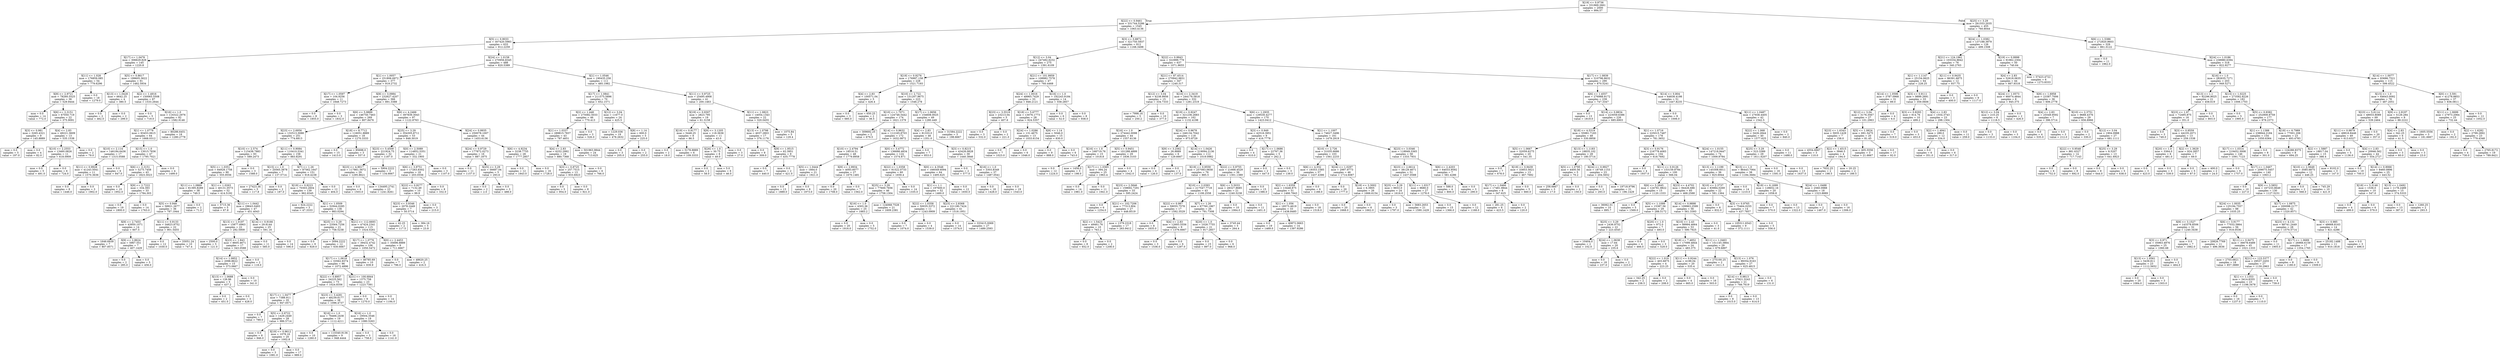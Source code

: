 digraph Tree {
node [shape=box] ;
0 [label="X[19] <= 0.9736\nmse = 331869.2661\nsamples = 2000\nvalue = 994.57"] ;
1 [label="X[22] <= 0.9461\nmse = 331744.5286\nsamples = 1545\nvalue = 1063.4136"] ;
0 -> 1 [labeldistance=2.5, labelangle=45, headlabel="True"] ;
2 [label="X[5] <= 0.9033\nmse = 307420.5983\nsamples = 633\nvalue = 912.2259"] ;
1 -> 2 ;
3 [label="X[17] <= 1.0476\nmse = 306629.829\nsamples = 145\nvalue = 1220.8"] ;
2 -> 3 ;
4 [label="X[11] <= 1.028\nmse = 176859.085\nsamples = 54\nvalue = 779.6296"] ;
3 -> 4 ;
5 [label="X[9] <= 2.9721\nmse = 78260.5525\nsamples = 36\nvalue = 529.9444"] ;
4 -> 5 ;
6 [label="mse = 0.0\nsamples = 14\nvalue = 772.0"] ;
5 -> 6 ;
7 [label="X[6] <= 2.3151\nmse = 67050.719\nsamples = 22\nvalue = 375.9091"] ;
5 -> 7 ;
8 [label="X[3] <= 0.981\nmse = 3265.4321\nsamples = 9\nvalue = 145.8889"] ;
7 -> 8 ;
9 [label="mse = 0.0\nsamples = 5\nvalue = 197.0"] ;
8 -> 9 ;
10 [label="mse = 0.0\nsamples = 4\nvalue = 82.0"] ;
8 -> 10 ;
11 [label="X[4] <= 2.83\nmse = 49221.3609\nsamples = 13\nvalue = 535.1538"] ;
7 -> 11 ;
12 [label="X[10] <= 2.2553\nmse = 13460.0826\nsamples = 11\nvalue = 618.0909"] ;
11 -> 12 ;
13 [label="mse = 0.0\nsamples = 5\nvalue = 491.0"] ;
12 -> 13 ;
14 [label="mse = 0.0\nsamples = 6\nvalue = 724.0"] ;
12 -> 14 ;
15 [label="mse = 0.0\nsamples = 2\nvalue = 79.0"] ;
11 -> 15 ;
16 [label="mse = 0.0\nsamples = 18\nvalue = 1279.0"] ;
4 -> 16 ;
17 [label="X[5] <= 0.8617\nmse = 199605.3622\nsamples = 91\nvalue = 1482.5934"] ;
3 -> 17 ;
18 [label="X[13] <= 1.0428\nmse = 6642.25\nsamples = 4\nvalue = 380.5"] ;
17 -> 18 ;
19 [label="mse = 0.0\nsamples = 2\nvalue = 462.0"] ;
18 -> 19 ;
20 [label="mse = 0.0\nsamples = 2\nvalue = 299.0"] ;
18 -> 20 ;
21 [label="X[2] <= 1.4916\nmse = 150065.5508\nsamples = 87\nvalue = 1533.2644"] ;
17 -> 21 ;
22 [label="mse = 0.0\nsamples = 5\nvalue = 719.0"] ;
21 -> 22 ;
23 [label="X[16] <= 1.0\nmse = 116322.2976\nsamples = 82\nvalue = 1582.9146"] ;
21 -> 23 ;
24 [label="X[1] <= 1.0778\nmse = 93453.0615\nsamples = 64\nvalue = 1668.0312"] ;
23 -> 24 ;
25 [label="X[10] <= 2.114\nmse = 146184.6436\nsamples = 17\nvalue = 1315.0588"] ;
24 -> 25 ;
26 [label="X[11] <= 0.9928\nmse = 41243.5041\nsamples = 11\nvalue = 1570.3636"] ;
25 -> 26 ;
27 [label="mse = 0.0\nsamples = 8\nvalue = 1446.0"] ;
26 -> 27 ;
28 [label="mse = 0.0\nsamples = 3\nvalue = 1902.0"] ;
26 -> 28 ;
29 [label="mse = 0.0\nsamples = 6\nvalue = 847.0"] ;
25 -> 29 ;
30 [label="X[15] <= 1.0\nmse = 13015.7836\nsamples = 47\nvalue = 1795.7021"] ;
24 -> 30 ;
31 [label="X[6] <= 2.3151\nmse = 5275.7458\nsamples = 43\nvalue = 1823.3023"] ;
30 -> 31 ;
32 [label="mse = 0.0\nsamples = 10\nvalue = 1952.0"] ;
31 -> 32 ;
33 [label="X[9] <= 2.7222\nmse = 334.393\nsamples = 33\nvalue = 1784.303"] ;
31 -> 33 ;
34 [label="mse = 0.0\nsamples = 19\nvalue = 1800.0"] ;
33 -> 34 ;
35 [label="mse = 0.0\nsamples = 14\nvalue = 1763.0"] ;
33 -> 35 ;
36 [label="mse = 0.0\nsamples = 4\nvalue = 1499.0"] ;
30 -> 36 ;
37 [label="mse = 80286.6451\nsamples = 18\nvalue = 1280.2778"] ;
23 -> 37 ;
38 [label="X[24] <= 1.0158\nmse = 270956.8345\nsamples = 488\nvalue = 820.5389"] ;
2 -> 38 ;
39 [label="X[1] <= 1.0057\nmse = 251806.6972\nsamples = 377\nvalue = 919.2732"] ;
38 -> 39 ;
40 [label="X[17] <= 1.0597\nmse = 104.9256\nsamples = 11\nvalue = 1848.7273"] ;
39 -> 40 ;
41 [label="mse = 0.0\nsamples = 8\nvalue = 1855.0"] ;
40 -> 41 ;
42 [label="mse = 0.0\nsamples = 3\nvalue = 1832.0"] ;
40 -> 42 ;
43 [label="X[9] <= 3.0984\nmse = 232627.4207\nsamples = 366\nvalue = 891.3388"] ;
39 -> 43 ;
44 [label="X[6] <= 5.9889\nmse = 146750.7463\nsamples = 269\nvalue = 807.8476"] ;
43 -> 44 ;
45 [label="X[23] <= 2.6956\nmse = 132513.3088\nsamples = 251\nvalue = 774.6813"] ;
44 -> 45 ;
46 [label="X[10] <= 2.574\nmse = 115438.7883\nsamples = 93\nvalue = 589.2473"] ;
45 -> 46 ;
47 [label="X[5] <= 1.0351\nmse = 84928.1758\nsamples = 90\nvalue = 555.9556"] ;
46 -> 47 ;
48 [label="X[11] <= 1.0869\nmse = 81395.8289\nsamples = 38\nvalue = 749.5"] ;
47 -> 48 ;
49 [label="X[5] <= 0.948\nmse = 58921.2677\nsamples = 36\nvalue = 787.1944"] ;
48 -> 49 ;
50 [label="X[9] <= 2.7453\nmse = 43950.1071\nsamples = 14\nvalue = 607.5"] ;
49 -> 50 ;
51 [label="mse = 1646.6939\nsamples = 7\nvalue = 807.8571"] ;
50 -> 51 ;
52 [label="X[9] <= 2.8624\nmse = 5967.551\nsamples = 7\nvalue = 407.1429"] ;
50 -> 52 ;
53 [label="mse = 0.0\nsamples = 2\nvalue = 285.0"] ;
52 -> 53 ;
54 [label="mse = 0.0\nsamples = 5\nvalue = 456.0"] ;
52 -> 54 ;
55 [label="X[11] <= 0.9133\nmse = 34823.9752\nsamples = 22\nvalue = 901.5455"] ;
49 -> 55 ;
56 [label="mse = 0.0\nsamples = 12\nvalue = 1030.0"] ;
55 -> 56 ;
57 [label="mse = 33051.24\nsamples = 10\nvalue = 747.4"] ;
55 -> 57 ;
58 [label="mse = 0.0\nsamples = 2\nvalue = 71.0"] ;
48 -> 58 ;
59 [label="X[1] <= 1.0263\nmse = 40131.0573\nsamples = 52\nvalue = 414.5192"] ;
47 -> 59 ;
60 [label="mse = 5715.36\nsamples = 5\nvalue = 67.8"] ;
59 -> 60 ;
61 [label="X[11] <= 1.0442\nmse = 29643.0493\nsamples = 47\nvalue = 451.4043"] ;
59 -> 61 ;
62 [label="X[13] <= 1.0197\nmse = 15877.6963\nsamples = 22\nvalue = 292.5909"] ;
61 -> 62 ;
63 [label="mse = 2500.0\nsamples = 5\nvalue = 121.0"] ;
62 -> 63 ;
64 [label="X[23] <= 1.843\nmse = 8605.4671\nsamples = 17\nvalue = 343.0588"] ;
62 -> 64 ;
65 [label="X[14] <= 1.0852\nmse = 2098.8622\nsamples = 15\nvalue = 373.0667"] ;
64 -> 65 ;
66 [label="X[13] <= 1.0688\nmse = 126.96\nsamples = 5\nvalue = 437.2"] ;
65 -> 66 ;
67 [label="mse = 0.0\nsamples = 2\nvalue = 451.0"] ;
66 -> 67 ;
68 [label="mse = 0.0\nsamples = 3\nvalue = 428.0"] ;
66 -> 68 ;
69 [label="mse = 0.0\nsamples = 10\nvalue = 341.0"] ;
65 -> 69 ;
70 [label="mse = 0.0\nsamples = 2\nvalue = 118.0"] ;
64 -> 70 ;
71 [label="X[14] <= 0.9166\nmse = 29.8144\nsamples = 25\nvalue = 591.16"] ;
61 -> 71 ;
72 [label="mse = 0.0\nsamples = 11\nvalue = 585.0"] ;
71 -> 72 ;
73 [label="mse = 0.0\nsamples = 14\nvalue = 596.0"] ;
71 -> 73 ;
74 [label="mse = 0.0\nsamples = 3\nvalue = 1588.0"] ;
46 -> 74 ;
75 [label="X[11] <= 0.9084\nmse = 110410.5341\nsamples = 158\nvalue = 883.8291"] ;
45 -> 75 ;
76 [label="X[15] <= 1.0\nmse = 20565.3878\nsamples = 7\nvalue = 137.5714"] ;
75 -> 76 ;
77 [label="mse = 27423.36\nsamples = 5\nvalue = 117.8"] ;
76 -> 77 ;
78 [label="mse = 0.0\nsamples = 2\nvalue = 187.0"] ;
76 -> 78 ;
79 [label="X[7] <= 1.26\nmse = 87562.1647\nsamples = 151\nvalue = 918.4238"] ;
75 -> 79 ;
80 [label="X[19] <= 0.9223\nmse = 70303.2604\nsamples = 139\nvalue = 962.8345"] ;
79 -> 80 ;
81 [label="mse = 624.2222\nsamples = 3\nvalue = 47.3333"] ;
80 -> 81 ;
82 [label="X[1] <= 1.0509\nmse = 52944.0285\nsamples = 136\nvalue = 983.0294"] ;
80 -> 82 ;
83 [label="X[25] <= 3.29\nmse = 23564.7256\nsamples = 21\nvalue = 758.5238"] ;
82 -> 83 ;
84 [label="mse = 0.0\nsamples = 9\nvalue = 929.0"] ;
83 -> 84 ;
85 [label="mse = 3094.2222\nsamples = 12\nvalue = 630.6667"] ;
83 -> 85 ;
86 [label="X[21] <= 112.6693\nmse = 47424.2341\nsamples = 115\nvalue = 1024.0261"] ;
82 -> 86 ;
87 [label="X[17] <= 1.0776\nmse = 39432.4742\nsamples = 106\nvalue = 1050.5472"] ;
86 -> 87 ;
88 [label="X[17] <= 1.0618\nmse = 33562.9374\nsamples = 96\nvalue = 1072.4896"] ;
87 -> 88 ;
89 [label="X[22] <= 0.8957\nmse = 34225.562\nsamples = 73\nvalue = 1024.8356"] ;
88 -> 89 ;
90 [label="X[17] <= 1.0477\nmse = 7388.911\nsamples = 35\nvalue = 947.0571"] ;
89 -> 90 ;
91 [label="mse = 0.0\nsamples = 7\nvalue = 789.0"] ;
90 -> 91 ;
92 [label="X[5] <= 0.9722\nmse = 1429.2449\nsamples = 28\nvalue = 986.5714"] ;
90 -> 92 ;
93 [label="mse = 0.0\nsamples = 8\nvalue = 946.0"] ;
92 -> 93 ;
94 [label="X[19] <= 0.9612\nmse = 1079.16\nsamples = 20\nvalue = 1002.8"] ;
92 -> 94 ;
95 [label="mse = 0.0\nsamples = 3\nvalue = 1081.0"] ;
94 -> 95 ;
96 [label="mse = 0.0\nsamples = 17\nvalue = 989.0"] ;
94 -> 96 ;
97 [label="X[23] <= 3.4281\nmse = 48239.6177\nsamples = 38\nvalue = 1096.4737"] ;
89 -> 97 ;
98 [label="X[16] <= 1.0\nmse = 76466.2438\nsamples = 19\nvalue = 1112.4211"] ;
97 -> 98 ;
99 [label="mse = 0.0\nsamples = 10\nvalue = 1260.0"] ;
98 -> 99 ;
100 [label="mse = 110340.9136\nsamples = 9\nvalue = 948.4444"] ;
98 -> 100 ;
101 [label="X[16] <= 1.0\nmse = 19504.3546\nsamples = 19\nvalue = 1080.5263"] ;
97 -> 101 ;
102 [label="mse = 0.0\nsamples = 3\nvalue = 758.0"] ;
101 -> 102 ;
103 [label="mse = 0.0\nsamples = 16\nvalue = 1141.0"] ;
101 -> 103 ;
104 [label="X[21] <= 100.6844\nmse = 1375.758\nsamples = 23\nvalue = 1223.7391"] ;
88 -> 104 ;
105 [label="mse = 0.0\nsamples = 9\nvalue = 1270.0"] ;
104 -> 105 ;
106 [label="mse = 0.0\nsamples = 14\nvalue = 1194.0"] ;
104 -> 106 ;
107 [label="mse = 46785.69\nsamples = 10\nvalue = 839.9"] ;
87 -> 107 ;
108 [label="X[0] <= 2.4453\nmse = 35696.8889\nsamples = 9\nvalue = 711.6667"] ;
86 -> 108 ;
109 [label="mse = 0.0\nsamples = 7\nvalue = 796.0"] ;
108 -> 109 ;
110 [label="mse = 48620.25\nsamples = 2\nvalue = 416.5"] ;
108 -> 110 ;
111 [label="mse = 0.0\nsamples = 12\nvalue = 404.0"] ;
79 -> 111 ;
112 [label="X[18] <= 8.7712\nmse = 116051.8889\nsamples = 18\nvalue = 1270.3333"] ;
44 -> 112 ;
113 [label="mse = 0.0\nsamples = 15\nvalue = 1413.0"] ;
112 -> 113 ;
114 [label="mse = 85698.0\nsamples = 3\nvalue = 557.0"] ;
112 -> 114 ;
115 [label="X[6] <= 4.2466\nmse = 397839.3043\nsamples = 97\nvalue = 1122.8763"] ;
43 -> 115 ;
116 [label="X[25] <= 3.29\nmse = 354305.8711\nsamples = 53\nvalue = 848.3019"] ;
115 -> 116 ;
117 [label="X[23] <= 5.4509\nmse = 221924.75\nsamples = 32\nvalue = 1187.0"] ;
116 -> 117 ;
118 [label="X[23] <= 4.9017\nmse = 117861.5672\nsamples = 29\nvalue = 1295.8621"] ;
117 -> 118 ;
119 [label="mse = 0.0\nsamples = 6\nvalue = 1503.0"] ;
118 -> 119 ;
120 [label="mse = 134495.2741\nsamples = 23\nvalue = 1241.8261"] ;
118 -> 120 ;
121 [label="mse = 5904.2222\nsamples = 3\nvalue = 134.6667"] ;
117 -> 121 ;
122 [label="X[0] <= 2.5089\nmse = 114852.5351\nsamples = 21\nvalue = 332.1905"] ;
116 -> 122 ;
123 [label="X[6] <= 3.9751\nmse = 17263.8302\nsamples = 18\nvalue = 203.0556"] ;
122 -> 123 ;
124 [label="X[22] <= 0.9277\nmse = 7132.49\nsamples = 10\nvalue = 99.9"] ;
123 -> 124 ;
125 [label="X[23] <= 3.9346\nmse = 2078.2449\nsamples = 7\nvalue = 50.5714"] ;
124 -> 125 ;
126 [label="mse = 42.25\nsamples = 2\nvalue = 117.5"] ;
125 -> 126 ;
127 [label="mse = 384.16\nsamples = 5\nvalue = 23.8"] ;
125 -> 127 ;
128 [label="mse = 0.0\nsamples = 3\nvalue = 215.0"] ;
124 -> 128 ;
129 [label="mse = 0.0\nsamples = 8\nvalue = 332.0"] ;
123 -> 129 ;
130 [label="mse = 0.0\nsamples = 3\nvalue = 1107.0"] ;
122 -> 130 ;
131 [label="X[24] <= 0.9935\nmse = 250078.1007\nsamples = 44\nvalue = 1453.6136"] ;
115 -> 131 ;
132 [label="X[24] <= 0.9729\nmse = 177872.0273\nsamples = 16\nvalue = 887.1875"] ;
131 -> 132 ;
133 [label="mse = 0.0\nsamples = 11\nvalue = 1157.0"] ;
132 -> 133 ;
134 [label="X[25] <= 3.29\nmse = 56687.04\nsamples = 5\nvalue = 293.6"] ;
132 -> 134 ;
135 [label="mse = 0.0\nsamples = 2\nvalue = 2.0"] ;
134 -> 135 ;
136 [label="mse = 0.0\nsamples = 3\nvalue = 488.0"] ;
134 -> 136 ;
137 [label="X[6] <= 4.9234\nmse = 3238.7755\nsamples = 28\nvalue = 1777.2857"] ;
131 -> 137 ;
138 [label="mse = 0.0\nsamples = 12\nvalue = 1843.0"] ;
137 -> 138 ;
139 [label="mse = 0.0\nsamples = 16\nvalue = 1728.0"] ;
137 -> 139 ;
140 [label="X[1] <= 1.0546\nmse = 190435.258\nsamples = 111\nvalue = 485.1982"] ;
38 -> 140 ;
141 [label="X[17] <= 1.0841\nmse = 211575.5896\nsamples = 70\nvalue = 652.1571"] ;
140 -> 141 ;
142 [label="X[2] <= 1.448\nmse = 275082.5033\nsamples = 46\nvalue = 770.413"] ;
141 -> 142 ;
143 [label="X[1] <= 1.0337\nmse = 289815.7837\nsamples = 43\nvalue = 787.4651"] ;
142 -> 143 ;
144 [label="X[4] <= 2.83\nmse = 6252.2992\nsamples = 19\nvalue = 880.7368"] ;
143 -> 144 ;
145 [label="X[3] <= 0.8725\nmse = 257.7515\nsamples = 13\nvalue = 933.6923"] ;
144 -> 145 ;
146 [label="mse = 0.0\nsamples = 5\nvalue = 954.0"] ;
145 -> 146 ;
147 [label="mse = 0.0\nsamples = 8\nvalue = 921.0"] ;
145 -> 147 ;
148 [label="mse = 0.0\nsamples = 6\nvalue = 766.0"] ;
144 -> 148 ;
149 [label="mse = 501963.9844\nsamples = 24\nvalue = 713.625"] ;
143 -> 149 ;
150 [label="mse = 0.0\nsamples = 3\nvalue = 526.0"] ;
142 -> 150 ;
151 [label="X[12] <= 3.04\nmse = 11677.0\nsamples = 24\nvalue = 425.5"] ;
141 -> 151 ;
152 [label="mse = 1229.036\nsamples = 19\nvalue = 478.2632"] ;
151 -> 152 ;
153 [label="X[8] <= 1.14\nmse = 600.0\nsamples = 5\nvalue = 225.0"] ;
151 -> 153 ;
154 [label="mse = 0.0\nsamples = 3\nvalue = 205.0"] ;
153 -> 154 ;
155 [label="mse = 0.0\nsamples = 2\nvalue = 255.0"] ;
153 -> 155 ;
156 [label="X[11] <= 0.9725\nmse = 25495.4908\nsamples = 41\nvalue = 200.1463"] ;
140 -> 156 ;
157 [label="X[19] <= 0.9307\nmse = 2823.795\nsamples = 19\nvalue = 61.3158"] ;
156 -> 157 ;
158 [label="X[19] <= 0.9177\nmse = 5448.25\nsamples = 8\nvalue = 86.5"] ;
157 -> 158 ;
159 [label="mse = 0.0\nsamples = 2\nvalue = 18.0"] ;
158 -> 159 ;
160 [label="mse = 5178.8889\nsamples = 6\nvalue = 109.3333"] ;
158 -> 160 ;
161 [label="X[9] <= 3.1205\nmse = 118.3636\nsamples = 11\nvalue = 43.0"] ;
157 -> 161 ;
162 [label="X[26] <= 1.0\nmse = 30.75\nsamples = 8\nvalue = 49.0"] ;
161 -> 162 ;
163 [label="mse = 0.0\nsamples = 2\nvalue = 58.0"] ;
162 -> 163 ;
164 [label="mse = 5.0\nsamples = 6\nvalue = 46.0"] ;
162 -> 164 ;
165 [label="mse = 0.0\nsamples = 3\nvalue = 27.0"] ;
161 -> 165 ;
166 [label="X[11] <= 1.0823\nmse = 14054.1343\nsamples = 22\nvalue = 320.0455"] ;
156 -> 166 ;
167 [label="X[13] <= 1.0798\nmse = 4037.2803\nsamples = 17\nvalue = 376.1176"] ;
166 -> 167 ;
168 [label="mse = 0.0\nsamples = 8\nvalue = 309.0"] ;
167 -> 168 ;
169 [label="X[9] <= 1.9515\nmse = 62.3951\nsamples = 9\nvalue = 435.7778"] ;
167 -> 169 ;
170 [label="mse = 0.0\nsamples = 7\nvalue = 440.0"] ;
169 -> 170 ;
171 [label="mse = 0.0\nsamples = 2\nvalue = 421.0"] ;
169 -> 171 ;
172 [label="mse = 1075.84\nsamples = 5\nvalue = 129.4"] ;
166 -> 172 ;
173 [label="X[3] <= 0.8872\nmse = 321750.5937\nsamples = 912\nvalue = 1168.3498"] ;
1 -> 173 ;
174 [label="X[12] <= 3.04\nmse = 247492.6232\nsamples = 275\nvalue = 1391.6109"] ;
173 -> 174 ;
175 [label="X[19] <= 0.9276\nmse = 176997.158\nsamples = 228\nvalue = 1521.7193"] ;
174 -> 175 ;
176 [label="X[4] <= 2.83\nmse = 100571.04\nsamples = 5\nvalue = 426.4"] ;
175 -> 176 ;
177 [label="mse = 0.0\nsamples = 3\nvalue = 685.0"] ;
176 -> 177 ;
178 [label="mse = 650.25\nsamples = 2\nvalue = 38.5"] ;
176 -> 178 ;
179 [label="X[10] <= 2.722\nmse = 151207.9675\nsamples = 223\nvalue = 1546.278"] ;
175 -> 179 ;
180 [label="X[10] <= 1.7071\nmse = 124746.5442\nsamples = 174\nvalue = 1621.1379"] ;
179 -> 180 ;
181 [label="mse = 309692.25\nsamples = 2\nvalue = 679.5"] ;
180 -> 181 ;
182 [label="X[14] <= 0.9632\nmse = 112165.8703\nsamples = 172\nvalue = 1632.0872"] ;
180 -> 182 ;
183 [label="X[10] <= 2.4794\nmse = 18516.51\nsamples = 48\nvalue = 1779.8958"] ;
182 -> 183 ;
184 [label="X[5] <= 1.0444\nmse = 1664.0\nsamples = 21\nvalue = 1921.0"] ;
183 -> 184 ;
185 [label="mse = 0.0\nsamples = 13\nvalue = 1889.0"] ;
184 -> 185 ;
186 [label="mse = 0.0\nsamples = 8\nvalue = 1973.0"] ;
184 -> 186 ;
187 [label="X[9] <= 2.9934\nmse = 4093.6077\nsamples = 27\nvalue = 1670.1481"] ;
183 -> 187 ;
188 [label="mse = 0.0\nsamples = 20\nvalue = 1708.0"] ;
187 -> 188 ;
189 [label="mse = 0.0\nsamples = 7\nvalue = 1562.0"] ;
187 -> 189 ;
190 [label="X[0] <= 3.4772\nmse = 136686.4834\nsamples = 124\nvalue = 1574.871"] ;
182 -> 190 ;
191 [label="X[22] <= 1.0358\nmse = 91522.0733\nsamples = 60\nvalue = 1659.4"] ;
190 -> 191 ;
192 [label="X[25] <= 3.29\nmse = 77600.7656\nsamples = 46\nvalue = 1758.1304"] ;
191 -> 192 ;
193 [label="X[16] <= 1.0\nmse = 4303.36\nsamples = 25\nvalue = 1883.2"] ;
192 -> 193 ;
194 [label="mse = 0.0\nsamples = 20\nvalue = 1916.0"] ;
193 -> 194 ;
195 [label="mse = 0.0\nsamples = 5\nvalue = 1752.0"] ;
193 -> 195 ;
196 [label="mse = 124068.7528\nsamples = 21\nvalue = 1609.2381"] ;
192 -> 196 ;
197 [label="mse = 0.0\nsamples = 14\nvalue = 1335.0"] ;
191 -> 197 ;
198 [label="X[0] <= 4.3548\nmse = 166049.6094\nsamples = 64\nvalue = 1495.625"] ;
190 -> 198 ;
199 [label="X[1] <= 1.1\nmse = 197600.0\nsamples = 52\nvalue = 1460.0"] ;
198 -> 199 ;
200 [label="X[22] <= 1.0358\nmse = 50035.5372\nsamples = 11\nvalue = 1243.0909"] ;
199 -> 200 ;
201 [label="mse = 0.0\nsamples = 7\nvalue = 1074.0"] ;
200 -> 201 ;
202 [label="mse = 0.0\nsamples = 4\nvalue = 1539.0"] ;
200 -> 202 ;
203 [label="X[23] <= 2.8368\nmse = 221180.7424\nsamples = 41\nvalue = 1518.1951"] ;
199 -> 203 ;
204 [label="mse = 0.0\nsamples = 14\nvalue = 1574.0"] ;
203 -> 204 ;
205 [label="mse = 333415.0069\nsamples = 27\nvalue = 1489.2593"] ;
203 -> 205 ;
206 [label="mse = 0.0\nsamples = 12\nvalue = 1650.0"] ;
198 -> 206 ;
207 [label="X[17] <= 1.0656\nmse = 154608.0025\nsamples = 49\nvalue = 1280.449"] ;
179 -> 207 ;
208 [label="X[4] <= 2.83\nmse = 81333.0\nsamples = 46\nvalue = 1351.0"] ;
207 -> 208 ;
209 [label="mse = 0.0\nsamples = 7\nvalue = 853.0"] ;
208 -> 209 ;
210 [label="X[3] <= 0.8215\nmse = 43428.0828\nsamples = 39\nvalue = 1440.3846"] ;
208 -> 210 ;
211 [label="mse = 0.0\nsamples = 2\nvalue = 577.0"] ;
210 -> 211 ;
212 [label="X[16] <= 1.0\nmse = 3303.8349\nsamples = 37\nvalue = 1487.0541"] ;
210 -> 212 ;
213 [label="mse = 0.0\nsamples = 18\nvalue = 1428.0"] ;
212 -> 213 ;
214 [label="mse = 0.0\nsamples = 19\nvalue = 1543.0"] ;
212 -> 214 ;
215 [label="mse = 31584.2222\nsamples = 3\nvalue = 198.6667"] ;
207 -> 215 ;
216 [label="X[21] <= 101.9959\nmse = 108982.7578\nsamples = 47\nvalue = 760.4468"] ;
174 -> 216 ;
217 [label="X[24] <= 1.0016\nmse = 48965.7429\nsamples = 33\nvalue = 846.2121"] ;
216 -> 217 ;
218 [label="X[23] <= 3.5519\nmse = 23213.04\nsamples = 5\nvalue = 407.6"] ;
217 -> 218 ;
219 [label="mse = 0.0\nsamples = 3\nvalue = 532.0"] ;
218 -> 219 ;
220 [label="mse = 0.0\nsamples = 2\nvalue = 221.0"] ;
218 -> 220 ;
221 [label="X[18] <= 5.6777\nmse = 13076.1773\nsamples = 28\nvalue = 924.5357"] ;
217 -> 221 ;
222 [label="X[24] <= 1.0286\nmse = 131.4675\nsamples = 13\nvalue = 1033.6154"] ;
221 -> 222 ;
223 [label="mse = 0.0\nsamples = 7\nvalue = 1023.0"] ;
222 -> 223 ;
224 [label="mse = 0.0\nsamples = 6\nvalue = 1046.0"] ;
222 -> 224 ;
225 [label="X[8] <= 1.14\nmse = 5046.0\nsamples = 15\nvalue = 830.0"] ;
221 -> 225 ;
226 [label="mse = 0.0\nsamples = 9\nvalue = 888.0"] ;
225 -> 226 ;
227 [label="mse = 0.0\nsamples = 6\nvalue = 743.0"] ;
225 -> 227 ;
228 [label="X[16] <= 1.0\nmse = 192243.9184\nsamples = 14\nvalue = 558.2857"] ;
216 -> 228 ;
229 [label="mse = 0.0\nsamples = 6\nvalue = 52.0"] ;
228 -> 229 ;
230 [label="mse = 0.0\nsamples = 8\nvalue = 938.0"] ;
228 -> 230 ;
231 [label="X[22] <= 0.9943\nmse = 322999.779\nsamples = 637\nvalue = 1071.9655"] ;
173 -> 231 ;
232 [label="X[21] <= 87.4514\nmse = 270942.9831\nsamples = 347\nvalue = 1240.317"] ;
231 -> 232 ;
233 [label="X[12] <= 3.04\nmse = 6238.9956\nsamples = 15\nvalue = 334.7333"] ;
232 -> 233 ;
234 [label="mse = 7998.16\nsamples = 5\nvalue = 250.2"] ;
233 -> 234 ;
235 [label="mse = 0.0\nsamples = 10\nvalue = 377.0"] ;
233 -> 235 ;
236 [label="X[10] <= 2.3419\nmse = 244176.5818\nsamples = 332\nvalue = 1281.2319"] ;
232 -> 236 ;
237 [label="X[19] <= 0.9247\nmse = 321236.2683\nsamples = 162\nvalue = 1132.4198"] ;
236 -> 237 ;
238 [label="X[16] <= 1.0\nmse = 274442.0098\nsamples = 44\nvalue = 1557.6136"] ;
237 -> 238 ;
239 [label="X[16] <= 1.0\nmse = 168719.76\nsamples = 15\nvalue = 1018.8"] ;
238 -> 239 ;
240 [label="mse = 0.0\nsamples = 12\nvalue = 1224.0"] ;
239 -> 240 ;
241 [label="mse = 1458.0\nsamples = 3\nvalue = 198.0"] ;
239 -> 241 ;
242 [label="X[5] <= 0.9451\nmse = 101288.4899\nsamples = 29\nvalue = 1836.3103"] ;
238 -> 242 ;
243 [label="X[17] <= 1.0365\nmse = 394.24\nsamples = 25\nvalue = 1963.4"] ;
242 -> 243 ;
244 [label="mse = 0.0\nsamples = 14\nvalue = 1981.0"] ;
243 -> 244 ;
245 [label="mse = 0.0\nsamples = 11\nvalue = 1941.0"] ;
243 -> 245 ;
246 [label="mse = 0.0\nsamples = 4\nvalue = 1042.0"] ;
242 -> 246 ;
247 [label="X[24] <= 0.9678\nmse = 246134.7042\nsamples = 118\nvalue = 973.8729"] ;
237 -> 247 ;
248 [label="X[9] <= 3.2562\nmse = 26.8889\nsamples = 6\nvalue = 129.6667"] ;
247 -> 248 ;
249 [label="mse = 0.0\nsamples = 4\nvalue = 126.0"] ;
248 -> 249 ;
250 [label="mse = 0.0\nsamples = 2\nvalue = 137.0"] ;
248 -> 250 ;
251 [label="X[14] <= 1.0426\nmse = 219094.2136\nsamples = 112\nvalue = 1019.0982"] ;
247 -> 251 ;
252 [label="X[19] <= 0.9559\nmse = 257083.0658\nsamples = 76\nvalue = 885.5"] ;
251 -> 252 ;
253 [label="X[23] <= 2.5846\nmse = 159692.7291\nsamples = 33\nvalue = 595.2424"] ;
252 -> 253 ;
254 [label="mse = 0.0\nsamples = 6\nvalue = 1254.0"] ;
253 -> 254 ;
255 [label="X[21] <= 102.7206\nmse = 77313.904\nsamples = 27\nvalue = 448.8519"] ;
253 -> 255 ;
256 [label="X[2] <= 1.5423\nmse = 49461.76\nsamples = 10\nvalue = 763.2"] ;
255 -> 256 ;
257 [label="mse = 0.0\nsamples = 8\nvalue = 652.0"] ;
256 -> 257 ;
258 [label="mse = 0.0\nsamples = 2\nvalue = 1208.0"] ;
256 -> 258 ;
259 [label="mse = 1379.2318\nsamples = 17\nvalue = 263.9412"] ;
255 -> 259 ;
260 [label="X[10] <= 2.0393\nmse = 217547.7718\nsamples = 43\nvalue = 1108.2558"] ;
252 -> 260 ;
261 [label="X[22] <= 0.987\nmse = 59055.7578\nsamples = 17\nvalue = 1592.3529"] ;
260 -> 261 ;
262 [label="mse = 0.0\nsamples = 8\nvalue = 1835.0"] ;
261 -> 262 ;
263 [label="X[4] <= 2.83\nmse = 12693.5556\nsamples = 9\nvalue = 1376.6667"] ;
261 -> 263 ;
264 [label="mse = 0.0\nsamples = 3\nvalue = 1536.0"] ;
263 -> 264 ;
265 [label="mse = 0.0\nsamples = 6\nvalue = 1297.0"] ;
263 -> 265 ;
266 [label="X[7] <= 1.26\nmse = 67760.1967\nsamples = 26\nvalue = 791.7308"] ;
260 -> 266 ;
267 [label="X[20] <= 1.0\nmse = 1028.7755\nsamples = 21\nvalue = 917.2857"] ;
266 -> 267 ;
268 [label="mse = 0.0\nsamples = 15\nvalue = 897.0"] ;
267 -> 268 ;
269 [label="mse = 0.0\nsamples = 6\nvalue = 968.0"] ;
267 -> 269 ;
270 [label="mse = 3745.44\nsamples = 5\nvalue = 264.4"] ;
266 -> 270 ;
271 [label="X[22] <= 0.9755\nmse = 21668.4529\nsamples = 36\nvalue = 1301.1389"] ;
251 -> 271 ;
272 [label="X[6] <= 5.5033\nmse = 28327.8685\nsamples = 21\nvalue = 1240.5238"] ;
271 -> 272 ;
273 [label="mse = 0.0\nsamples = 10\nvalue = 1064.0"] ;
272 -> 273 ;
274 [label="mse = 0.0\nsamples = 11\nvalue = 1401.0"] ;
272 -> 274 ;
275 [label="mse = 0.0\nsamples = 15\nvalue = 1386.0"] ;
271 -> 275 ;
276 [label="X[6] <= 1.2935\nmse = 129530.4277\nsamples = 170\nvalue = 1423.0412"] ;
236 -> 276 ;
277 [label="X[3] <= 0.949\nmse = 42516.3951\nsamples = 9\nvalue = 416.7778"] ;
276 -> 277 ;
278 [label="mse = 0.0\nsamples = 4\nvalue = 610.0"] ;
277 -> 278 ;
279 [label="X[17] <= 1.0686\nmse = 22767.36\nsamples = 5\nvalue = 262.2"] ;
277 -> 279 ;
280 [label="mse = 0.0\nsamples = 2\nvalue = 447.0"] ;
279 -> 280 ;
281 [label="mse = 0.0\nsamples = 3\nvalue = 139.0"] ;
279 -> 281 ;
282 [label="X[1] <= 1.1007\nmse = 74627.3496\nsamples = 161\nvalue = 1479.2919"] ;
276 -> 282 ;
283 [label="X[10] <= 2.726\nmse = 31035.6686\nsamples = 103\nvalue = 1561.2233"] ;
282 -> 283 ;
284 [label="X[6] <= 4.032\nmse = 19353.1585\nsamples = 57\nvalue = 1437.4386"] ;
283 -> 284 ;
285 [label="X[2] <= 1.6359\nmse = 13448.875\nsamples = 51\nvalue = 1466.7843"] ;
284 -> 285 ;
286 [label="X[1] <= 1.056\nmse = 18573.4619\nsamples = 33\nvalue = 1438.8485"] ;
285 -> 286 ;
287 [label="mse = 0.0\nsamples = 19\nvalue = 1469.0"] ;
286 -> 287 ;
288 [label="mse = 40872.0663\nsamples = 14\nvalue = 1397.9286"] ;
286 -> 288 ;
289 [label="mse = 0.0\nsamples = 18\nvalue = 1518.0"] ;
285 -> 289 ;
290 [label="mse = 0.0\nsamples = 6\nvalue = 1188.0"] ;
284 -> 290 ;
291 [label="X[24] <= 1.0297\nmse = 2997.9773\nsamples = 46\nvalue = 1714.6087"] ;
283 -> 291 ;
292 [label="mse = 0.0\nsamples = 20\nvalue = 1777.0"] ;
291 -> 292 ;
293 [label="X[18] <= 3.3002\nmse = 6.3905\nsamples = 26\nvalue = 1666.6154"] ;
291 -> 293 ;
294 [label="mse = 0.0\nsamples = 20\nvalue = 1668.0"] ;
293 -> 294 ;
295 [label="mse = 0.0\nsamples = 6\nvalue = 1662.0"] ;
293 -> 295 ;
296 [label="X[23] <= 3.0346\nmse = 118949.3365\nsamples = 58\nvalue = 1333.7931"] ;
282 -> 296 ;
297 [label="X[23] <= 2.6614\nmse = 38129.4671\nsamples = 51\nvalue = 1437.0588"] ;
296 -> 297 ;
298 [label="X[25] <= 3.29\nmse = 9653.0\nsamples = 24\nvalue = 1616.0"] ;
297 -> 298 ;
299 [label="mse = 0.0\nsamples = 3\nvalue = 1797.0"] ;
298 -> 299 ;
300 [label="mse = 5683.2653\nsamples = 21\nvalue = 1590.1429"] ;
298 -> 300 ;
301 [label="X[11] <= 1.0317\nmse = 9680.0\nsamples = 27\nvalue = 1278.0"] ;
297 -> 301 ;
302 [label="mse = 0.0\nsamples = 15\nvalue = 1366.0"] ;
301 -> 302 ;
303 [label="mse = 0.0\nsamples = 12\nvalue = 1168.0"] ;
301 -> 303 ;
304 [label="X[6] <= 2.4203\nmse = 64033.9592\nsamples = 7\nvalue = 581.4286"] ;
296 -> 304 ;
305 [label="mse = 588.0\nsamples = 4\nvalue = 800.0"] ;
304 -> 305 ;
306 [label="mse = 0.0\nsamples = 3\nvalue = 290.0"] ;
304 -> 306 ;
307 [label="X[17] <= 1.0839\nmse = 310796.8632\nsamples = 290\nvalue = 870.5241"] ;
231 -> 307 ;
308 [label="X[6] <= 1.4557\nmse = 276988.9172\nsamples = 239\nvalue = 747.3347"] ;
307 -> 308 ;
309 [label="mse = 0.0\nsamples = 13\nvalue = 1819.0"] ;
308 -> 309 ;
310 [label="X[14] <= 0.8834\nmse = 223059.6386\nsamples = 226\nvalue = 685.6903"] ;
308 -> 310 ;
311 [label="X[18] <= 4.5319\nmse = 55981.7183\nsamples = 48\nvalue = 330.8958"] ;
310 -> 311 ;
312 [label="X[5] <= 1.0667\nmse = 32059.6275\nsamples = 20\nvalue = 541.35"] ;
311 -> 312 ;
313 [label="mse = 0.0\nsamples = 7\nvalue = 678.0"] ;
312 -> 313 ;
314 [label="X[19] <= 0.9439\nmse = 33853.5621\nsamples = 13\nvalue = 467.7692"] ;
312 -> 314 ;
315 [label="X[17] <= 1.0466\nmse = 17481.9844\nsamples = 8\nvalue = 347.625"] ;
314 -> 315 ;
316 [label="mse = 281.25\nsamples = 6\nvalue = 423.5"] ;
315 -> 316 ;
317 [label="mse = 0.0\nsamples = 2\nvalue = 120.0"] ;
315 -> 317 ;
318 [label="mse = 0.0\nsamples = 5\nvalue = 660.0"] ;
314 -> 318 ;
319 [label="X[13] <= 1.1183\nmse = 18835.102\nsamples = 28\nvalue = 180.5714"] ;
311 -> 319 ;
320 [label="X[5] <= 1.0795\nmse = 4400.56\nsamples = 5\nvalue = 70.2"] ;
319 -> 320 ;
321 [label="mse = 258.6667\nsamples = 3\nvalue = 17.0"] ;
320 -> 321 ;
322 [label="mse = 0.0\nsamples = 2\nvalue = 150.0"] ;
320 -> 322 ;
323 [label="X[24] <= 0.9927\nmse = 18749.1153\nsamples = 23\nvalue = 204.5652"] ;
319 -> 323 ;
324 [label="mse = 0.0\nsamples = 2\nvalue = 293.0"] ;
323 -> 324 ;
325 [label="mse = 19718.9796\nsamples = 21\nvalue = 196.1429"] ;
323 -> 325 ;
326 [label="X[1] <= 1.0716\nmse = 225015.7487\nsamples = 178\nvalue = 781.3652"] ;
310 -> 326 ;
327 [label="X[3] <= 0.9176\nmse = 216778.4083\nsamples = 104\nvalue = 618.7692"] ;
326 -> 327 ;
328 [label="mse = 0.0\nsamples = 4\nvalue = 1937.0"] ;
327 -> 328 ;
329 [label="X[11] <= 0.9126\nmse = 153159.8784\nsamples = 100\nvalue = 566.04"] ;
327 -> 329 ;
330 [label="X[6] <= 5.2645\nmse = 124781.9822\nsamples = 15\nvalue = 1120.1333"] ;
329 -> 330 ;
331 [label="mse = 36062.01\nsamples = 10\nvalue = 895.7"] ;
330 -> 331 ;
332 [label="mse = 0.0\nsamples = 5\nvalue = 1569.0"] ;
330 -> 332 ;
333 [label="X[23] <= 4.4702\nmse = 94426.686\nsamples = 85\nvalue = 468.2588"] ;
329 -> 333 ;
334 [label="X[5] <= 1.1099\nmse = 15387.56\nsamples = 29\nvalue = 288.5172"] ;
333 -> 334 ;
335 [label="X[25] <= 3.29\nmse = 2436.9752\nsamples = 22\nvalue = 223.4545"] ;
334 -> 335 ;
336 [label="mse = 10404.0\nsamples = 2\nvalue = 102.0"] ;
335 -> 336 ;
337 [label="X[24] <= 1.0638\nmse = 17.64\nsamples = 20\nvalue = 235.6"] ;
335 -> 337 ;
338 [label="mse = 0.0\nsamples = 18\nvalue = 237.0"] ;
337 -> 338 ;
339 [label="mse = 0.0\nsamples = 2\nvalue = 223.0"] ;
337 -> 339 ;
340 [label="X[20] <= 1.0\nmse = 972.0\nsamples = 7\nvalue = 493.0"] ;
334 -> 340 ;
341 [label="mse = 0.0\nsamples = 4\nvalue = 466.0"] ;
340 -> 341 ;
342 [label="mse = 0.0\nsamples = 3\nvalue = 529.0"] ;
340 -> 342 ;
343 [label="X[14] <= 0.9898\nmse = 109963.2599\nsamples = 56\nvalue = 561.3393"] ;
333 -> 343 ;
344 [label="X[10] <= 2.43\nmse = 99994.4664\nsamples = 53\nvalue = 590.7925"] ;
343 -> 344 ;
345 [label="X[18] <= 7.4852\nmse = 17099.4844\nsamples = 24\nvalue = 483.375"] ;
344 -> 345 ;
346 [label="X[22] <= 1.019\nmse = 403.6875\nsamples = 4\nvalue = 223.25"] ;
345 -> 346 ;
347 [label="mse = 342.25\nsamples = 2\nvalue = 238.5"] ;
346 -> 347 ;
348 [label="mse = 0.0\nsamples = 2\nvalue = 208.0"] ;
346 -> 348 ;
349 [label="X[11] <= 0.9244\nmse = 4199.04\nsamples = 20\nvalue = 535.4"] ;
345 -> 349 ;
350 [label="mse = 0.0\nsamples = 4\nvalue = 665.0"] ;
349 -> 350 ;
351 [label="mse = 0.0\nsamples = 16\nvalue = 503.0"] ;
349 -> 351 ;
352 [label="X[11] <= 1.0463\nmse = 151145.3864\nsamples = 29\nvalue = 679.6897"] ;
344 -> 352 ;
353 [label="mse = 275100.25\nsamples = 2\nvalue = 1411.5"] ;
352 -> 353 ;
354 [label="X[13] <= 1.076\nmse = 99354.9163\nsamples = 27\nvalue = 625.4815"] ;
352 -> 354 ;
355 [label="X[14] <= 0.9813\nmse = 37921.3243\nsamples = 21\nvalue = 766.7619"] ;
354 -> 355 ;
356 [label="mse = 0.0\nsamples = 8\nvalue = 1015.0"] ;
355 -> 356 ;
357 [label="mse = 0.0\nsamples = 13\nvalue = 614.0"] ;
355 -> 357 ;
358 [label="mse = 0.0\nsamples = 6\nvalue = 131.0"] ;
354 -> 358 ;
359 [label="mse = 0.0\nsamples = 3\nvalue = 41.0"] ;
343 -> 359 ;
360 [label="X[24] <= 1.0155\nmse = 147218.9447\nsamples = 74\nvalue = 1009.8784"] ;
326 -> 360 ;
361 [label="X[13] <= 1.1199\nmse = 145308.6011\nsamples = 36\nvalue = 825.6944"] ;
360 -> 361 ;
362 [label="X[10] <= 2.3737\nmse = 83984.0269\nsamples = 22\nvalue = 581.1364"] ;
361 -> 362 ;
363 [label="mse = 0.0\nsamples = 8\nvalue = 832.0"] ;
362 -> 363 ;
364 [label="X[3] <= 0.9765\nmse = 75464.0255\nsamples = 14\nvalue = 437.7857"] ;
362 -> 364 ;
365 [label="mse = 105311.6543\nsamples = 9\nvalue = 372.1111"] ;
364 -> 365 ;
366 [label="mse = 0.0\nsamples = 5\nvalue = 556.0"] ;
364 -> 366 ;
367 [label="mse = 0.0\nsamples = 14\nvalue = 1210.0"] ;
361 -> 367 ;
368 [label="X[15] <= 1.0\nmse = 86443.7064\nsamples = 38\nvalue = 1184.3684"] ;
360 -> 368 ;
369 [label="X[18] <= 6.1699\nmse = 128652.16\nsamples = 20\nvalue = 1058.8"] ;
368 -> 369 ;
370 [label="mse = 0.0\nsamples = 7\nvalue = 570.0"] ;
369 -> 370 ;
371 [label="mse = 0.0\nsamples = 13\nvalue = 1322.0"] ;
369 -> 371 ;
372 [label="X[24] <= 1.0488\nmse = 2560.0988\nsamples = 18\nvalue = 1323.8889"] ;
368 -> 372 ;
373 [label="mse = 0.0\nsamples = 2\nvalue = 1467.0"] ;
372 -> 373 ;
374 [label="mse = 0.0\nsamples = 16\nvalue = 1306.0"] ;
372 -> 374 ;
375 [label="X[14] <= 0.804\nmse = 64838.4198\nsamples = 51\nvalue = 1447.8235"] ;
307 -> 375 ;
376 [label="mse = 0.0\nsamples = 9\nvalue = 1006.0"] ;
375 -> 376 ;
377 [label="X[11] <= 1.0487\nmse = 27938.4405\nsamples = 42\nvalue = 1542.5"] ;
375 -> 377 ;
378 [label="X[22] <= 1.068\nmse = 3426.2844\nsamples = 40\nvalue = 1577.625"] ;
377 -> 378 ;
379 [label="X[25] <= 3.29\nmse = 523.3389\nsamples = 29\nvalue = 1611.6207"] ;
378 -> 379 ;
380 [label="mse = 0.0\nsamples = 16\nvalue = 1591.0"] ;
379 -> 380 ;
381 [label="mse = 0.0\nsamples = 13\nvalue = 1637.0"] ;
379 -> 381 ;
382 [label="mse = 0.0\nsamples = 11\nvalue = 1488.0"] ;
378 -> 382 ;
383 [label="mse = 0.0\nsamples = 2\nvalue = 840.0"] ;
377 -> 383 ;
384 [label="X[25] <= 3.29\nmse = 261553.2035\nsamples = 455\nvalue = 760.8044"] ;
0 -> 384 [labeldistance=2.5, labelangle=-45, headlabel="False"] ;
385 [label="X[24] <= 1.0382\nmse = 137188.3979\nsamples = 126\nvalue = 499.1508"] ;
384 -> 385 ;
386 [label="X[21] <= 124.1961\nmse = 103334.8842\nsamples = 76\nvalue = 340.2763"] ;
385 -> 386 ;
387 [label="X[1] <= 1.1147\nmse = 25154.0625\nsamples = 64\nvalue = 228.25"] ;
386 -> 387 ;
388 [label="X[14] <= 1.0596\nmse = 3787.0968\nsamples = 31\nvalue = 89.0"] ;
387 -> 388 ;
389 [label="X[12] <= 3.04\nmse = 3176.3567\nsamples = 27\nvalue = 101.2963"] ;
388 -> 389 ;
390 [label="X[23] <= 1.6343\nmse = 5935.1429\nsamples = 7\nvalue = 158.0"] ;
389 -> 390 ;
391 [label="mse = 4554.6667\nsamples = 3\nvalue = 110.0"] ;
390 -> 391 ;
392 [label="X[2] <= 1.4515\nmse = 3946.5\nsamples = 4\nvalue = 194.0"] ;
390 -> 392 ;
393 [label="mse = 7832.25\nsamples = 2\nvalue = 198.5"] ;
392 -> 393 ;
394 [label="mse = 20.25\nsamples = 2\nvalue = 189.5"] ;
392 -> 394 ;
395 [label="X[5] <= 1.0624\nmse = 691.5475\nsamples = 20\nvalue = 81.45"] ;
389 -> 395 ;
396 [label="mse = 405.5556\nsamples = 3\nvalue = 21.6667"] ;
395 -> 396 ;
397 [label="mse = 0.0\nsamples = 17\nvalue = 92.0"] ;
395 -> 397 ;
398 [label="mse = 0.0\nsamples = 4\nvalue = 6.0"] ;
388 -> 398 ;
399 [label="X[3] <= 0.9111\nmse = 9899.2691\nsamples = 33\nvalue = 359.0606"] ;
387 -> 399 ;
400 [label="X[3] <= 0.8293\nmse = 914.76\nsamples = 10\nvalue = 499.2"] ;
399 -> 400 ;
401 [label="mse = 0.0\nsamples = 7\nvalue = 519.0"] ;
400 -> 401 ;
402 [label="mse = 0.0\nsamples = 3\nvalue = 453.0"] ;
400 -> 402 ;
403 [label="X[4] <= 2.83\nmse = 1554.3743\nsamples = 23\nvalue = 298.1304"] ;
399 -> 403 ;
404 [label="X[2] <= 1.4941\nmse = 289.0\nsamples = 12\nvalue = 334.0"] ;
403 -> 404 ;
405 [label="mse = 0.0\nsamples = 6\nvalue = 351.0"] ;
404 -> 405 ;
406 [label="mse = 0.0\nsamples = 6\nvalue = 317.0"] ;
404 -> 406 ;
407 [label="mse = 0.0\nsamples = 11\nvalue = 259.0"] ;
403 -> 407 ;
408 [label="X[11] <= 0.9435\nmse = 96391.6875\nsamples = 12\nvalue = 937.75"] ;
386 -> 408 ;
409 [label="mse = 0.0\nsamples = 3\nvalue = 400.0"] ;
408 -> 409 ;
410 [label="mse = 0.0\nsamples = 9\nvalue = 1117.0"] ;
408 -> 410 ;
411 [label="X[19] <= 0.9998\nmse = 91962.2304\nsamples = 50\nvalue = 740.64"] ;
385 -> 411 ;
412 [label="X[4] <= 2.83\nmse = 52618.0635\nsamples = 44\nvalue = 667.9318"] ;
411 -> 412 ;
413 [label="X[24] <= 1.0573\nmse = 90074.4844\nsamples = 8\nvalue = 945.375"] ;
412 -> 413 ;
414 [label="X[12] <= 3.04\nmse = 210.25\nsamples = 6\nvalue = 1118.5"] ;
413 -> 414 ;
415 [label="mse = 0.0\nsamples = 3\nvalue = 1133.0"] ;
414 -> 415 ;
416 [label="mse = 0.0\nsamples = 3\nvalue = 1104.0"] ;
414 -> 416 ;
417 [label="mse = 0.0\nsamples = 2\nvalue = 426.0"] ;
413 -> 417 ;
418 [label="X[9] <= 1.6958\nmse = 23387.7006\nsamples = 36\nvalue = 606.2778"] ;
412 -> 418 ;
419 [label="X[4] <= 2.83\nmse = 25549.9592\nsamples = 7\nvalue = 396.5714"] ;
418 -> 419 ;
420 [label="mse = 0.0\nsamples = 4\nvalue = 535.0"] ;
419 -> 420 ;
421 [label="mse = 0.0\nsamples = 3\nvalue = 212.0"] ;
419 -> 421 ;
422 [label="X[10] <= 2.3751\nmse = 9688.4376\nsamples = 29\nvalue = 656.8966"] ;
418 -> 422 ;
423 [label="mse = 0.0\nsamples = 2\nvalue = 330.0"] ;
422 -> 423 ;
424 [label="X[12] <= 3.04\nmse = 1904.0988\nsamples = 27\nvalue = 681.1111"] ;
422 -> 424 ;
425 [label="X[22] <= 0.9548\nmse = 881.6327\nsamples = 14\nvalue = 717.7143"] ;
424 -> 425 ;
426 [label="mse = 0.0\nsamples = 6\nvalue = 752.0"] ;
425 -> 426 ;
427 [label="mse = 0.0\nsamples = 8\nvalue = 692.0"] ;
425 -> 427 ;
428 [label="X[25] <= 3.29\nmse = 8.5207\nsamples = 13\nvalue = 641.6923"] ;
424 -> 428 ;
429 [label="mse = 0.0\nsamples = 8\nvalue = 644.0"] ;
428 -> 429 ;
430 [label="mse = 0.0\nsamples = 5\nvalue = 638.0"] ;
428 -> 430 ;
431 [label="mse = 57423.4722\nsamples = 6\nvalue = 1273.8333"] ;
411 -> 431 ;
432 [label="X[6] <= 1.5386\nmse = 272920.9603\nsamples = 329\nvalue = 861.0122"] ;
384 -> 432 ;
433 [label="mse = 0.0\nsamples = 11\nvalue = 1962.0"] ;
432 -> 433 ;
434 [label="X[24] <= 1.0186\nmse = 238980.6394\nsamples = 318\nvalue = 822.9277"] ;
432 -> 434 ;
435 [label="X[16] <= 1.0\nmse = 282635.7271\nsamples = 203\nvalue = 949.5271"] ;
434 -> 435 ;
436 [label="X[13] <= 1.1\nmse = 92296.9025\nsamples = 21\nvalue = 458.619"] ;
435 -> 436 ;
437 [label="X[23] <= 1.97\nmse = 72495.875\nsamples = 16\nvalue = 351.0"] ;
436 -> 437 ;
438 [label="mse = 0.0\nsamples = 3\nvalue = 749.0"] ;
437 -> 438 ;
439 [label="X[3] <= 0.9559\nmse = 44235.2071\nsamples = 13\nvalue = 259.1538"] ;
437 -> 439 ;
440 [label="X[20] <= 1.0\nmse = 3364.0\nsamples = 6\nvalue = 481.0"] ;
439 -> 440 ;
441 [label="mse = 0.0\nsamples = 3\nvalue = 423.0"] ;
440 -> 441 ;
442 [label="mse = 0.0\nsamples = 3\nvalue = 539.0"] ;
440 -> 442 ;
443 [label="X[2] <= 1.3629\nmse = 924.2857\nsamples = 7\nvalue = 69.0"] ;
439 -> 443 ;
444 [label="mse = 0.0\nsamples = 5\nvalue = 87.0"] ;
443 -> 444 ;
445 [label="mse = 400.0\nsamples = 2\nvalue = 24.0"] ;
443 -> 445 ;
446 [label="mse = 0.0\nsamples = 5\nvalue = 803.0"] ;
436 -> 446 ;
447 [label="X[13] <= 1.0225\nmse = 273582.8226\nsamples = 182\nvalue = 1006.1703"] ;
435 -> 447 ;
448 [label="mse = 0.0\nsamples = 5\nvalue = 1995.0"] ;
447 -> 448 ;
449 [label="X[5] <= 0.9382\nmse = 252909.8759\nsamples = 177\nvalue = 978.2373"] ;
447 -> 449 ;
450 [label="X[1] <= 1.1388\nmse = 238844.2184\nsamples = 154\nvalue = 1050.6364"] ;
449 -> 450 ;
451 [label="X[17] <= 1.0314\nmse = 219452.3008\nsamples = 146\nvalue = 1091.7123"] ;
450 -> 451 ;
452 [label="mse = 0.0\nsamples = 6\nvalue = 1757.0"] ;
451 -> 452 ;
453 [label="X[17] <= 1.0467\nmse = 209075.5457\nsamples = 140\nvalue = 1063.2"] ;
451 -> 453 ;
454 [label="mse = 0.0\nsamples = 10\nvalue = 227.0"] ;
453 -> 454 ;
455 [label="X[9] <= 3.5852\nmse = 167233.8649\nsamples = 130\nvalue = 1127.5231"] ;
453 -> 455 ;
456 [label="X[24] <= 1.0035\nmse = 125194.7557\nsamples = 88\nvalue = 1035.25"] ;
455 -> 456 ;
457 [label="X[9] <= 3.1527\nmse = 143378.8506\nsamples = 32\nvalue = 1240.3438"] ;
456 -> 457 ;
458 [label="X[3] <= 0.971\nmse = 35963.4976\nsamples = 25\nvalue = 1060.68"] ;
457 -> 458 ;
459 [label="X[13] <= 1.0561\nmse = 5439.811\nsamples = 23\nvalue = 1112.5652"] ;
458 -> 459 ;
460 [label="mse = 0.0\nsamples = 20\nvalue = 1084.0"] ;
459 -> 460 ;
461 [label="mse = 0.0\nsamples = 3\nvalue = 1303.0"] ;
459 -> 461 ;
462 [label="mse = 0.0\nsamples = 2\nvalue = 464.0"] ;
458 -> 462 ;
463 [label="mse = 0.0\nsamples = 7\nvalue = 1882.0"] ;
457 -> 463 ;
464 [label="X[6] <= 3.9177\nmse = 77032.5864\nsamples = 56\nvalue = 918.0536"] ;
456 -> 464 ;
465 [label="mse = 20826.7769\nsamples = 11\nvalue = 496.3636"] ;
464 -> 465 ;
466 [label="X[11] <= 0.9475\nmse = 36678.6489\nsamples = 45\nvalue = 1021.1333"] ;
464 -> 466 ;
467 [label="mse = 2703.6821\nsamples = 18\nvalue = 857.3889"] ;
466 -> 467 ;
468 [label="X[21] <= 123.5377\nmse = 29537.2455\nsamples = 27\nvalue = 1130.2963"] ;
466 -> 468 ;
469 [label="X[1] <= 1.1353\nmse = 3414.8355\nsamples = 23\nvalue = 1198.3478"] ;
468 -> 469 ;
470 [label="mse = 0.0\nsamples = 16\nvalue = 1237.0"] ;
469 -> 470 ;
471 [label="mse = 0.0\nsamples = 7\nvalue = 1110.0"] ;
469 -> 471 ;
472 [label="mse = 0.0\nsamples = 4\nvalue = 739.0"] ;
468 -> 472 ;
473 [label="X[17] <= 1.0875\nmse = 200098.2177\nsamples = 42\nvalue = 1320.8571"] ;
455 -> 473 ;
474 [label="X[23] <= 4.131\nmse = 88741.2449\nsamples = 28\nvalue = 1570.5714"] ;
473 -> 474 ;
475 [label="mse = 0.0\nsamples = 11\nvalue = 1905.0"] ;
474 -> 475 ;
476 [label="X[17] <= 1.0689\nmse = 26966.6159\nsamples = 17\nvalue = 1354.1765"] ;
474 -> 476 ;
477 [label="mse = 0.0\nsamples = 8\nvalue = 1180.0"] ;
476 -> 477 ;
478 [label="mse = 0.0\nsamples = 9\nvalue = 1509.0"] ;
476 -> 478 ;
479 [label="X[3] <= 0.985\nmse = 48668.8163\nsamples = 14\nvalue = 821.4286"] ;
473 -> 479 ;
480 [label="mse = 25182.1488\nsamples = 11\nvalue = 910.1818"] ;
479 -> 480 ;
481 [label="mse = 0.0\nsamples = 3\nvalue = 496.0"] ;
479 -> 481 ;
482 [label="mse = 0.0\nsamples = 8\nvalue = 301.0"] ;
450 -> 482 ;
483 [label="X[18] <= 6.7989\nmse = 77001.206\nsamples = 23\nvalue = 493.4783"] ;
449 -> 483 ;
484 [label="mse = 124288.9375\nsamples = 8\nvalue = 694.25"] ;
483 -> 484 ;
485 [label="X[2] <= 1.5887\nmse = 18817.04\nsamples = 15\nvalue = 386.4"] ;
483 -> 485 ;
486 [label="X[10] <= 2.5649\nmse = 3585.6875\nsamples = 12\nvalue = 446.25"] ;
485 -> 486 ;
487 [label="mse = 0.0\nsamples = 2\nvalue = 568.0"] ;
486 -> 487 ;
488 [label="mse = 745.29\nsamples = 10\nvalue = 421.9"] ;
486 -> 488 ;
489 [label="mse = 8102.0\nsamples = 3\nvalue = 147.0"] ;
485 -> 489 ;
490 [label="X[14] <= 1.0077\nmse = 83686.7521\nsamples = 115\nvalue = 599.4522"] ;
434 -> 490 ;
491 [label="X[15] <= 1.0\nmse = 64643.0092\nsamples = 78\nvalue = 487.2051"] ;
490 -> 491 ;
492 [label="X[23] <= 5.6114\nmse = 48933.8089\nsamples = 69\nvalue = 539.2464"] ;
491 -> 492 ;
493 [label="X[11] <= 0.9879\nmse = 49816.8446\nsamples = 49\nvalue = 613.6327"] ;
492 -> 493 ;
494 [label="mse = 0.0\nsamples = 5\nvalue = 1136.0"] ;
493 -> 494 ;
495 [label="X[4] <= 2.83\nmse = 20946.562\nsamples = 44\nvalue = 554.2727"] ;
493 -> 495 ;
496 [label="mse = 0.0\nsamples = 19\nvalue = 700.0"] ;
495 -> 496 ;
497 [label="X[14] <= 0.9066\nmse = 8460.0896\nsamples = 25\nvalue = 443.52"] ;
495 -> 497 ;
498 [label="X[18] <= 5.3146\nmse = 1536.0\nsamples = 10\nvalue = 547.0"] ;
497 -> 498 ;
499 [label="mse = 0.0\nsamples = 4\nvalue = 499.0"] ;
498 -> 499 ;
500 [label="mse = 0.0\nsamples = 6\nvalue = 579.0"] ;
498 -> 500 ;
501 [label="X[13] <= 1.0492\nmse = 1178.2489\nsamples = 15\nvalue = 374.5333"] ;
497 -> 501 ;
502 [label="mse = 0.0\nsamples = 13\nvalue = 387.0"] ;
501 -> 502 ;
503 [label="mse = 1260.25\nsamples = 2\nvalue = 293.5"] ;
501 -> 503 ;
504 [label="mse = 0.0\nsamples = 20\nvalue = 357.0"] ;
492 -> 504 ;
505 [label="X[9] <= 2.9197\nmse = 5129.284\nsamples = 9\nvalue = 88.2222"] ;
491 -> 505 ;
506 [label="X[4] <= 2.83\nmse = 342.25\nsamples = 6\nvalue = 41.5"] ;
505 -> 506 ;
507 [label="mse = 0.0\nsamples = 3\nvalue = 60.0"] ;
506 -> 507 ;
508 [label="mse = 0.0\nsamples = 3\nvalue = 23.0"] ;
506 -> 508 ;
509 [label="mse = 1605.5556\nsamples = 3\nvalue = 181.6667"] ;
505 -> 509 ;
510 [label="X[0] <= 3.591\nmse = 41278.8853\nsamples = 37\nvalue = 836.0811"] ;
490 -> 510 ;
511 [label="X[11] <= 1.0699\nmse = 27973.2064\nsamples = 25\nvalue = 732.44"] ;
510 -> 511 ;
512 [label="mse = 0.0\nsamples = 2\nvalue = 192.0"] ;
511 -> 512 ;
513 [label="X[2] <= 1.6282\nmse = 2799.2892\nsamples = 23\nvalue = 779.4348"] ;
511 -> 513 ;
514 [label="mse = 0.0\nsamples = 4\nvalue = 730.0"] ;
513 -> 514 ;
515 [label="mse = 2765.8172\nsamples = 19\nvalue = 789.8421"] ;
513 -> 515 ;
516 [label="mse = 0.0\nsamples = 12\nvalue = 1052.0"] ;
510 -> 516 ;
}